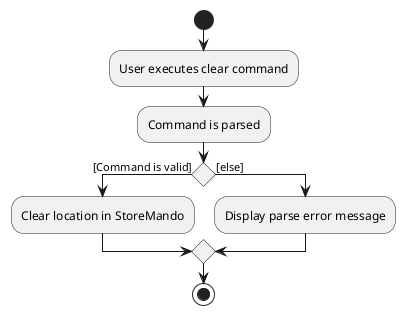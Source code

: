@startuml
start
:User executes clear command;
:Command is parsed;
'Since the beta syntax does not support placing the condition outside the
'diamond we place it as the true branch instead.

if () then ([Command is valid])
    :Clear location in StoreMando;
else ([else])
    :Display parse error message;
endif
stop
@enduml
